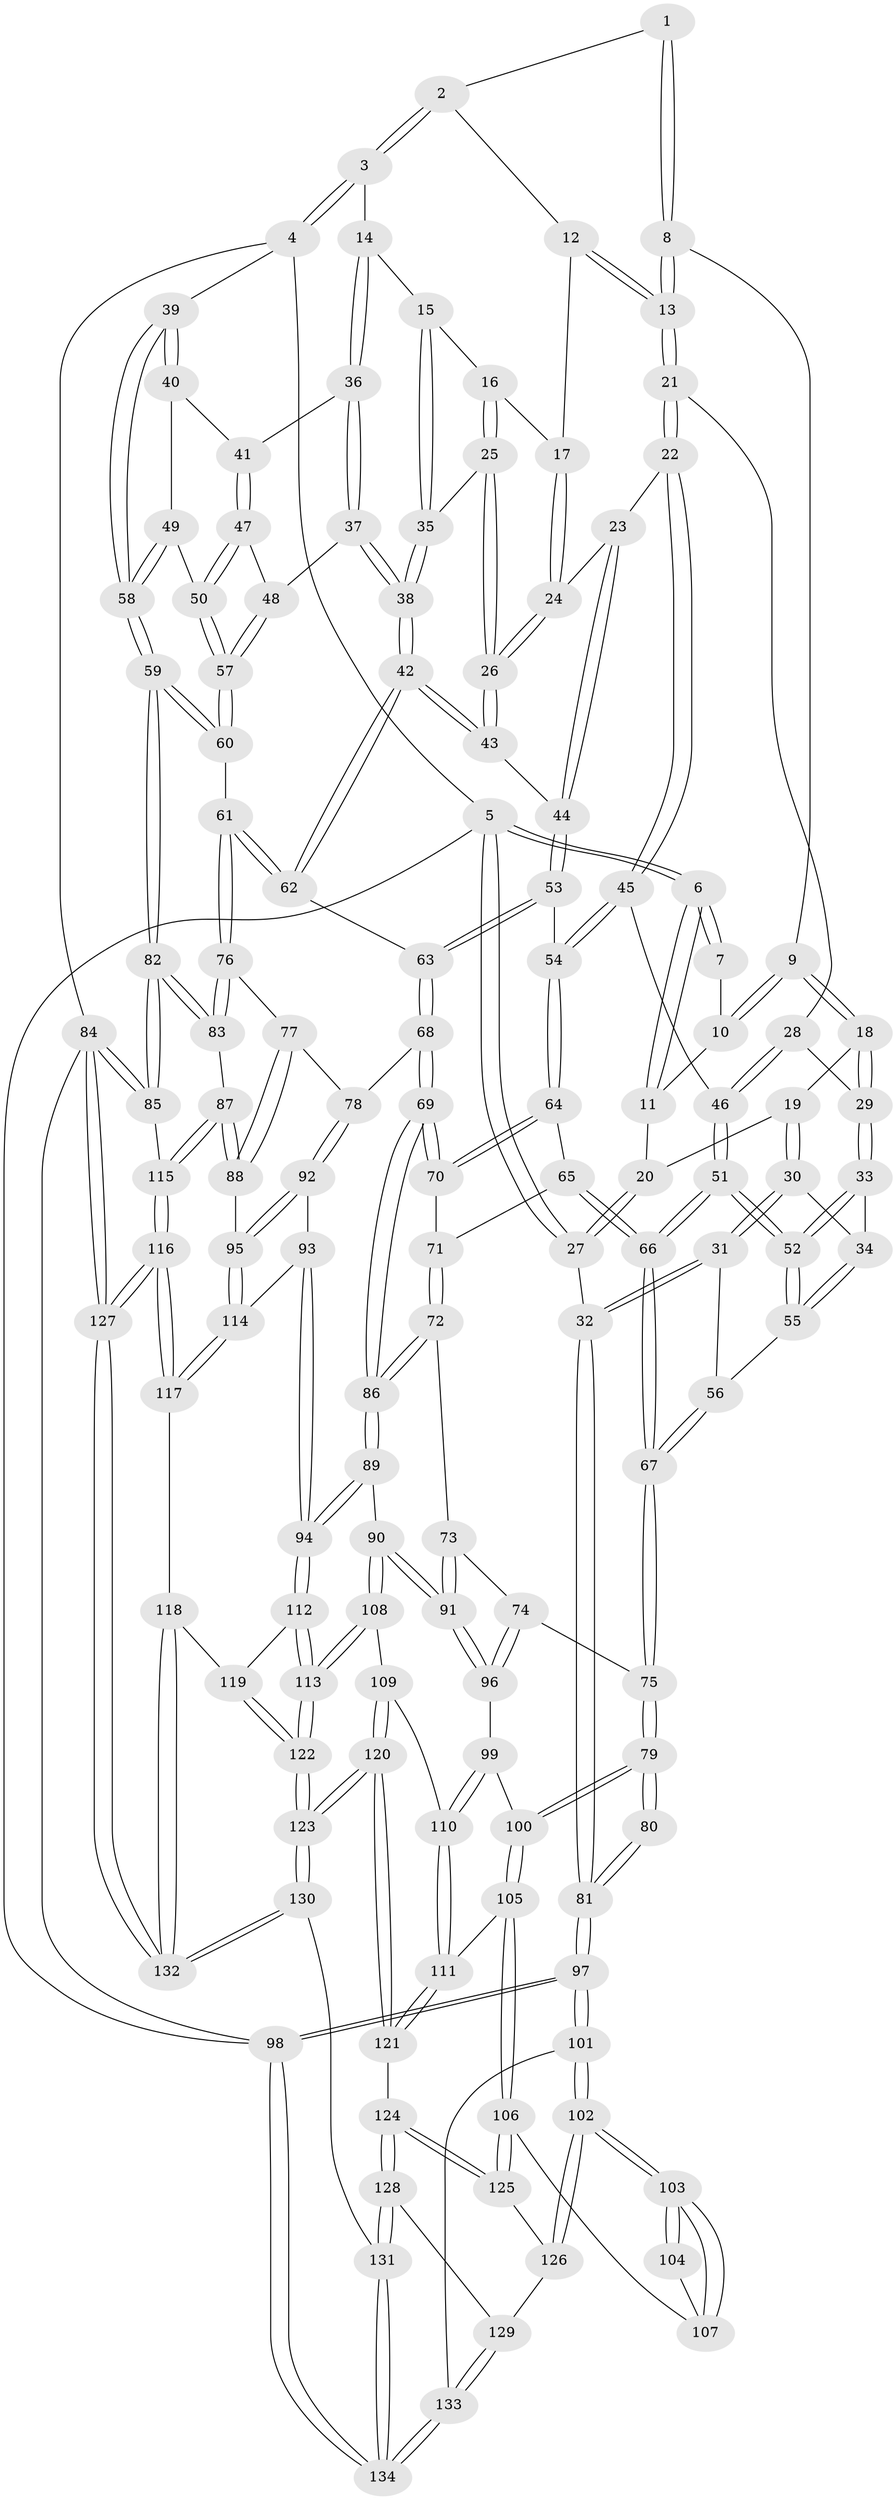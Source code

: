 // coarse degree distribution, {3: 0.13253012048192772, 4: 0.43373493975903615, 6: 0.10843373493975904, 5: 0.3253012048192771}
// Generated by graph-tools (version 1.1) at 2025/52/02/27/25 19:52:38]
// undirected, 134 vertices, 332 edges
graph export_dot {
graph [start="1"]
  node [color=gray90,style=filled];
  1 [pos="+0.3129708450458571+0"];
  2 [pos="+0.5655466841667055+0"];
  3 [pos="+1+0"];
  4 [pos="+1+0"];
  5 [pos="+0+0"];
  6 [pos="+0+0"];
  7 [pos="+0.07795403089855736+0"];
  8 [pos="+0.276858292707748+0.1255891156254057"];
  9 [pos="+0.26950175301638984+0.12806757811312378"];
  10 [pos="+0.17192983097689035+0.04385893450127096"];
  11 [pos="+0.11789442836231032+0.09645678328131653"];
  12 [pos="+0.5556964390130269+0"];
  13 [pos="+0.2888361353138296+0.13117041416191985"];
  14 [pos="+0.7768567957659775+0.18160955869723389"];
  15 [pos="+0.7682438025668853+0.1840319469049167"];
  16 [pos="+0.6495753784084285+0.15259427936070757"];
  17 [pos="+0.5417948928046247+0.07665532916693579"];
  18 [pos="+0.24649218502155376+0.14362952920877786"];
  19 [pos="+0.14788318658707217+0.1815147510664183"];
  20 [pos="+0.13105455314404482+0.15428753962917494"];
  21 [pos="+0.4094706802529628+0.20642181259993717"];
  22 [pos="+0.42551925777613275+0.21051456476738137"];
  23 [pos="+0.4658334768019578+0.19181665786977692"];
  24 [pos="+0.471288030890145+0.1877733741344372"];
  25 [pos="+0.6317583309379107+0.2745129450741849"];
  26 [pos="+0.61925002571031+0.2827715951812578"];
  27 [pos="+0+0"];
  28 [pos="+0.28733020286093985+0.2856745313670455"];
  29 [pos="+0.256493143440451+0.2955528111127396"];
  30 [pos="+0.13835318771912025+0.19982204748514537"];
  31 [pos="+0+0.34382078619618217"];
  32 [pos="+0+0.3550297620154508"];
  33 [pos="+0.23576738496021526+0.31442493301613783"];
  34 [pos="+0.18906451400105356+0.2960634531390034"];
  35 [pos="+0.7058290915941658+0.26392666823846245"];
  36 [pos="+0.8073567662333664+0.22549842759523833"];
  37 [pos="+0.7737992542138752+0.365740086941183"];
  38 [pos="+0.740321667597894+0.40260985365727814"];
  39 [pos="+1+0"];
  40 [pos="+0.9275069343130784+0.2519069083417272"];
  41 [pos="+0.8895299521301026+0.2743169452275749"];
  42 [pos="+0.7366411424124943+0.41211537225616385"];
  43 [pos="+0.6148382435513791+0.3525257241236146"];
  44 [pos="+0.5628810794887271+0.38033179975458264"];
  45 [pos="+0.4104399929427772+0.35172562619216496"];
  46 [pos="+0.3639297477302048+0.3890603746202527"];
  47 [pos="+0.8896364873582646+0.2880981580160268"];
  48 [pos="+0.816127799542676+0.3513833968176517"];
  49 [pos="+1+0.34455975779214004"];
  50 [pos="+0.9184684597077957+0.35945811984991727"];
  51 [pos="+0.2910681498278988+0.4656340695286891"];
  52 [pos="+0.2665461002905743+0.4228938262874563"];
  53 [pos="+0.5523528463967387+0.393496825473859"];
  54 [pos="+0.5092407072425497+0.41760909502198806"];
  55 [pos="+0.12445187993106104+0.36158419168717715"];
  56 [pos="+0.0706175830267944+0.3822546386709478"];
  57 [pos="+0.9083884588426716+0.384089602412385"];
  58 [pos="+1+0.3725024719380547"];
  59 [pos="+1+0.5263645857166613"];
  60 [pos="+0.9014461723772031+0.43513188045711926"];
  61 [pos="+0.8101211049154198+0.49680752260133265"];
  62 [pos="+0.7462411888601819+0.4575236624017694"];
  63 [pos="+0.6612502213004539+0.511285958545199"];
  64 [pos="+0.5048421904391481+0.45197116507708557"];
  65 [pos="+0.38190538451188644+0.5026522106981743"];
  66 [pos="+0.2893156238945732+0.4771362122477423"];
  67 [pos="+0.23568032397619237+0.5497425584561971"];
  68 [pos="+0.6099173425812422+0.5733547200399594"];
  69 [pos="+0.5714270709323602+0.5763883743224701"];
  70 [pos="+0.535502789144322+0.5395955066320374"];
  71 [pos="+0.4302106480008167+0.5476620497064271"];
  72 [pos="+0.4229712658601508+0.6196884003444103"];
  73 [pos="+0.39120487010891597+0.6247729502358286"];
  74 [pos="+0.35333532284131935+0.6229293584066573"];
  75 [pos="+0.22681435062416036+0.5768892860632971"];
  76 [pos="+0.8159915731455616+0.5131250673186409"];
  77 [pos="+0.726861242055348+0.6146301181282402"];
  78 [pos="+0.6117572241543885+0.5756147908342265"];
  79 [pos="+0.17903108782713376+0.6365459311297831"];
  80 [pos="+0.062215739257976396+0.6211811277507032"];
  81 [pos="+0+0.5338205366463958"];
  82 [pos="+1+0.6309266542852975"];
  83 [pos="+0.8521465282285335+0.5708643648267221"];
  84 [pos="+1+1"];
  85 [pos="+1+0.6569644388418867"];
  86 [pos="+0.5037145341671758+0.666259906364254"];
  87 [pos="+0.8033642968522983+0.7354561931844046"];
  88 [pos="+0.770744386897122+0.734313430285478"];
  89 [pos="+0.5000911892983932+0.7175668526858869"];
  90 [pos="+0.4383276931318357+0.7533942107331031"];
  91 [pos="+0.4109182370666571+0.7474115736077629"];
  92 [pos="+0.6226928722653164+0.5998544875407317"];
  93 [pos="+0.630527403010964+0.7622719013608737"];
  94 [pos="+0.5858829985880287+0.7820559605320926"];
  95 [pos="+0.7560629508779115+0.7375486201411696"];
  96 [pos="+0.39175439885214547+0.7458707301877922"];
  97 [pos="+0+0.9600695997382352"];
  98 [pos="+0+1"];
  99 [pos="+0.3682975450121904+0.7501779118572754"];
  100 [pos="+0.1849880769580531+0.6579780251128683"];
  101 [pos="+0+0.8927126059874876"];
  102 [pos="+0+0.8925299039377506"];
  103 [pos="+0+0.8710774199733073"];
  104 [pos="+0.03188958333284461+0.7505596181488556"];
  105 [pos="+0.18469261844715348+0.6668888212194313"];
  106 [pos="+0.13149660462197946+0.8274053000978753"];
  107 [pos="+0.09266557014256327+0.8342268312716328"];
  108 [pos="+0.4358465487251944+0.831938084457125"];
  109 [pos="+0.38552086227065063+0.8497583407956323"];
  110 [pos="+0.3247371671181643+0.8281700133980018"];
  111 [pos="+0.29443293837906553+0.8444015337352786"];
  112 [pos="+0.5817567931818021+0.8173311674117095"];
  113 [pos="+0.46454663184392064+0.8760805714887563"];
  114 [pos="+0.7204895047653345+0.757229679584696"];
  115 [pos="+0.8422374349731236+0.7668428563082249"];
  116 [pos="+0.8699569064955068+0.937243998707706"];
  117 [pos="+0.7080898467061223+0.8455359877692089"];
  118 [pos="+0.663570688403234+0.9241366860709631"];
  119 [pos="+0.5975317859362017+0.8646789999665854"];
  120 [pos="+0.3593942993603672+0.9587820597208406"];
  121 [pos="+0.2758896706078858+0.8978684469552183"];
  122 [pos="+0.4602104185581737+1"];
  123 [pos="+0.44400059051282514+1"];
  124 [pos="+0.23547134429551966+0.9099002740924047"];
  125 [pos="+0.14118590679631304+0.8447604394073657"];
  126 [pos="+0.11507020195578671+0.9266810411269233"];
  127 [pos="+0.9850217451184297+1"];
  128 [pos="+0.21850534148888237+0.9498033166356538"];
  129 [pos="+0.1143523902603935+0.9624280114231477"];
  130 [pos="+0.46566875263559854+1"];
  131 [pos="+0.21098070512827044+1"];
  132 [pos="+0.7859373079564864+1"];
  133 [pos="+0.10581426799556666+0.9767558571673624"];
  134 [pos="+0.11347286143160039+1"];
  1 -- 2;
  1 -- 8;
  1 -- 8;
  2 -- 3;
  2 -- 3;
  2 -- 12;
  3 -- 4;
  3 -- 4;
  3 -- 14;
  4 -- 5;
  4 -- 39;
  4 -- 84;
  5 -- 6;
  5 -- 6;
  5 -- 27;
  5 -- 27;
  5 -- 98;
  6 -- 7;
  6 -- 7;
  6 -- 11;
  6 -- 11;
  7 -- 10;
  8 -- 9;
  8 -- 13;
  8 -- 13;
  9 -- 10;
  9 -- 10;
  9 -- 18;
  9 -- 18;
  10 -- 11;
  11 -- 20;
  12 -- 13;
  12 -- 13;
  12 -- 17;
  13 -- 21;
  13 -- 21;
  14 -- 15;
  14 -- 36;
  14 -- 36;
  15 -- 16;
  15 -- 35;
  15 -- 35;
  16 -- 17;
  16 -- 25;
  16 -- 25;
  17 -- 24;
  17 -- 24;
  18 -- 19;
  18 -- 29;
  18 -- 29;
  19 -- 20;
  19 -- 30;
  19 -- 30;
  20 -- 27;
  20 -- 27;
  21 -- 22;
  21 -- 22;
  21 -- 28;
  22 -- 23;
  22 -- 45;
  22 -- 45;
  23 -- 24;
  23 -- 44;
  23 -- 44;
  24 -- 26;
  24 -- 26;
  25 -- 26;
  25 -- 26;
  25 -- 35;
  26 -- 43;
  26 -- 43;
  27 -- 32;
  28 -- 29;
  28 -- 46;
  28 -- 46;
  29 -- 33;
  29 -- 33;
  30 -- 31;
  30 -- 31;
  30 -- 34;
  31 -- 32;
  31 -- 32;
  31 -- 56;
  32 -- 81;
  32 -- 81;
  33 -- 34;
  33 -- 52;
  33 -- 52;
  34 -- 55;
  34 -- 55;
  35 -- 38;
  35 -- 38;
  36 -- 37;
  36 -- 37;
  36 -- 41;
  37 -- 38;
  37 -- 38;
  37 -- 48;
  38 -- 42;
  38 -- 42;
  39 -- 40;
  39 -- 40;
  39 -- 58;
  39 -- 58;
  40 -- 41;
  40 -- 49;
  41 -- 47;
  41 -- 47;
  42 -- 43;
  42 -- 43;
  42 -- 62;
  42 -- 62;
  43 -- 44;
  44 -- 53;
  44 -- 53;
  45 -- 46;
  45 -- 54;
  45 -- 54;
  46 -- 51;
  46 -- 51;
  47 -- 48;
  47 -- 50;
  47 -- 50;
  48 -- 57;
  48 -- 57;
  49 -- 50;
  49 -- 58;
  49 -- 58;
  50 -- 57;
  50 -- 57;
  51 -- 52;
  51 -- 52;
  51 -- 66;
  51 -- 66;
  52 -- 55;
  52 -- 55;
  53 -- 54;
  53 -- 63;
  53 -- 63;
  54 -- 64;
  54 -- 64;
  55 -- 56;
  56 -- 67;
  56 -- 67;
  57 -- 60;
  57 -- 60;
  58 -- 59;
  58 -- 59;
  59 -- 60;
  59 -- 60;
  59 -- 82;
  59 -- 82;
  60 -- 61;
  61 -- 62;
  61 -- 62;
  61 -- 76;
  61 -- 76;
  62 -- 63;
  63 -- 68;
  63 -- 68;
  64 -- 65;
  64 -- 70;
  64 -- 70;
  65 -- 66;
  65 -- 66;
  65 -- 71;
  66 -- 67;
  66 -- 67;
  67 -- 75;
  67 -- 75;
  68 -- 69;
  68 -- 69;
  68 -- 78;
  69 -- 70;
  69 -- 70;
  69 -- 86;
  69 -- 86;
  70 -- 71;
  71 -- 72;
  71 -- 72;
  72 -- 73;
  72 -- 86;
  72 -- 86;
  73 -- 74;
  73 -- 91;
  73 -- 91;
  74 -- 75;
  74 -- 96;
  74 -- 96;
  75 -- 79;
  75 -- 79;
  76 -- 77;
  76 -- 83;
  76 -- 83;
  77 -- 78;
  77 -- 88;
  77 -- 88;
  78 -- 92;
  78 -- 92;
  79 -- 80;
  79 -- 80;
  79 -- 100;
  79 -- 100;
  80 -- 81;
  80 -- 81;
  81 -- 97;
  81 -- 97;
  82 -- 83;
  82 -- 83;
  82 -- 85;
  82 -- 85;
  83 -- 87;
  84 -- 85;
  84 -- 85;
  84 -- 127;
  84 -- 127;
  84 -- 98;
  85 -- 115;
  86 -- 89;
  86 -- 89;
  87 -- 88;
  87 -- 88;
  87 -- 115;
  87 -- 115;
  88 -- 95;
  89 -- 90;
  89 -- 94;
  89 -- 94;
  90 -- 91;
  90 -- 91;
  90 -- 108;
  90 -- 108;
  91 -- 96;
  91 -- 96;
  92 -- 93;
  92 -- 95;
  92 -- 95;
  93 -- 94;
  93 -- 94;
  93 -- 114;
  94 -- 112;
  94 -- 112;
  95 -- 114;
  95 -- 114;
  96 -- 99;
  97 -- 98;
  97 -- 98;
  97 -- 101;
  97 -- 101;
  98 -- 134;
  98 -- 134;
  99 -- 100;
  99 -- 110;
  99 -- 110;
  100 -- 105;
  100 -- 105;
  101 -- 102;
  101 -- 102;
  101 -- 133;
  102 -- 103;
  102 -- 103;
  102 -- 126;
  102 -- 126;
  103 -- 104;
  103 -- 104;
  103 -- 107;
  103 -- 107;
  104 -- 107;
  105 -- 106;
  105 -- 106;
  105 -- 111;
  106 -- 107;
  106 -- 125;
  106 -- 125;
  108 -- 109;
  108 -- 113;
  108 -- 113;
  109 -- 110;
  109 -- 120;
  109 -- 120;
  110 -- 111;
  110 -- 111;
  111 -- 121;
  111 -- 121;
  112 -- 113;
  112 -- 113;
  112 -- 119;
  113 -- 122;
  113 -- 122;
  114 -- 117;
  114 -- 117;
  115 -- 116;
  115 -- 116;
  116 -- 117;
  116 -- 117;
  116 -- 127;
  116 -- 127;
  117 -- 118;
  118 -- 119;
  118 -- 132;
  118 -- 132;
  119 -- 122;
  119 -- 122;
  120 -- 121;
  120 -- 121;
  120 -- 123;
  120 -- 123;
  121 -- 124;
  122 -- 123;
  122 -- 123;
  123 -- 130;
  123 -- 130;
  124 -- 125;
  124 -- 125;
  124 -- 128;
  124 -- 128;
  125 -- 126;
  126 -- 129;
  127 -- 132;
  127 -- 132;
  128 -- 129;
  128 -- 131;
  128 -- 131;
  129 -- 133;
  129 -- 133;
  130 -- 131;
  130 -- 132;
  130 -- 132;
  131 -- 134;
  131 -- 134;
  133 -- 134;
  133 -- 134;
}
